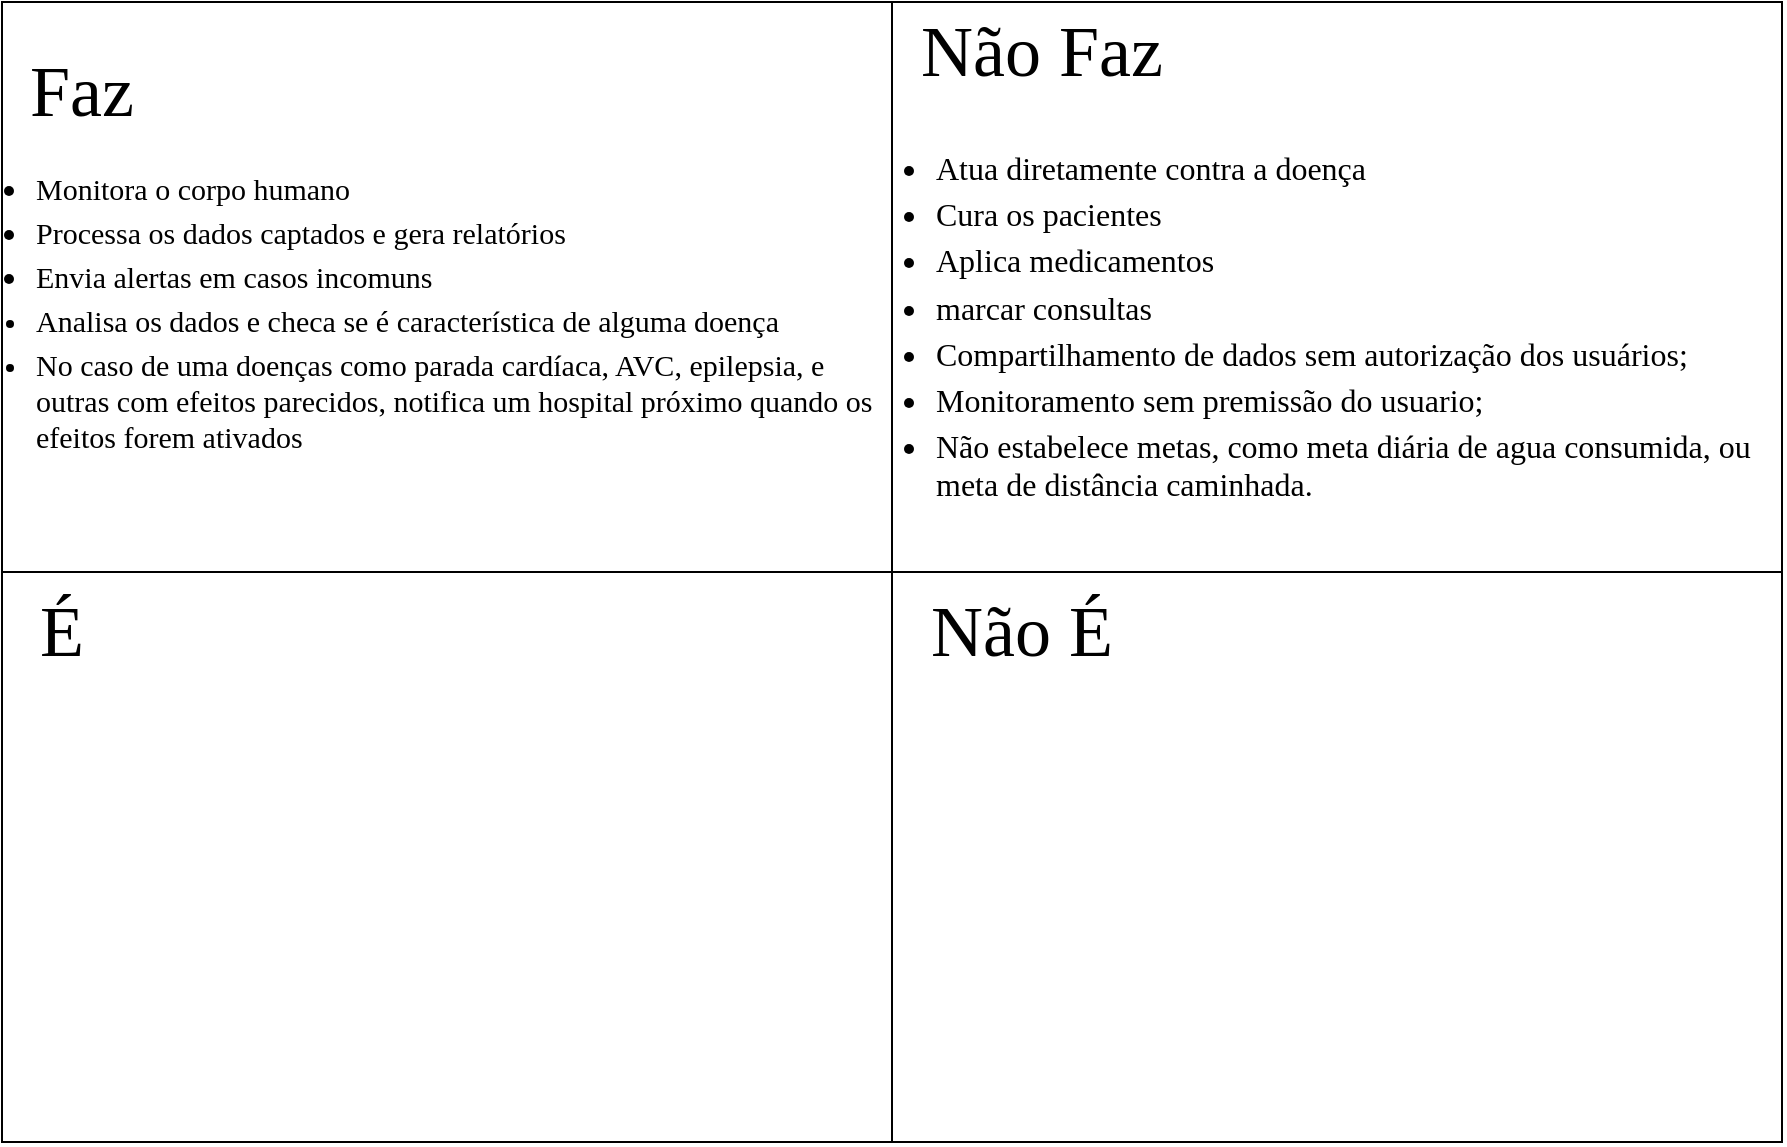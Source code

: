 <mxfile version="23.1.6" type="github">
  <diagram name="Page-1" id="7SzVyO7Qw_xMHKtwjRgV">
    <mxGraphModel dx="2261" dy="792" grid="1" gridSize="10" guides="1" tooltips="1" connect="1" arrows="1" fold="1" page="1" pageScale="1" pageWidth="827" pageHeight="1169" math="0" shadow="0">
      <root>
        <mxCell id="0" />
        <mxCell id="1" parent="0" />
        <mxCell id="vd82ChIToTFtdPqPkoJP-4" value="" style="rounded=0;whiteSpace=wrap;html=1;" vertex="1" parent="1">
          <mxGeometry x="-220" y="130" width="890" height="570" as="geometry" />
        </mxCell>
        <mxCell id="vd82ChIToTFtdPqPkoJP-3" value="&lt;font style=&quot;font-size: 36px;&quot;&gt;É&lt;/font&gt;" style="text;html=1;align=center;verticalAlign=middle;whiteSpace=wrap;rounded=0;fontFamily=Kalam;fontSource=https%3A%2F%2Ffonts.googleapis.com%2Fcss%3Ffamily%3DKalam;" vertex="1" parent="1">
          <mxGeometry x="-220" y="430" width="60" height="30" as="geometry" />
        </mxCell>
        <mxCell id="vd82ChIToTFtdPqPkoJP-5" value="" style="endArrow=none;html=1;rounded=0;entryX=0.5;entryY=0;entryDx=0;entryDy=0;exitX=0.5;exitY=1;exitDx=0;exitDy=0;" edge="1" parent="1" source="vd82ChIToTFtdPqPkoJP-4" target="vd82ChIToTFtdPqPkoJP-4">
          <mxGeometry width="50" height="50" relative="1" as="geometry">
            <mxPoint x="490" y="360" as="sourcePoint" />
            <mxPoint x="540" y="310" as="targetPoint" />
          </mxGeometry>
        </mxCell>
        <mxCell id="vd82ChIToTFtdPqPkoJP-6" value="" style="endArrow=none;html=1;rounded=0;entryX=1;entryY=0.5;entryDx=0;entryDy=0;exitX=0;exitY=0.5;exitDx=0;exitDy=0;" edge="1" parent="1" source="vd82ChIToTFtdPqPkoJP-4" target="vd82ChIToTFtdPqPkoJP-4">
          <mxGeometry width="50" height="50" relative="1" as="geometry">
            <mxPoint x="235" y="710" as="sourcePoint" />
            <mxPoint x="235" y="140" as="targetPoint" />
          </mxGeometry>
        </mxCell>
        <mxCell id="vd82ChIToTFtdPqPkoJP-8" value="&lt;font style=&quot;font-size: 36px;&quot;&gt;Não Faz&lt;br&gt;&lt;/font&gt;" style="text;html=1;align=center;verticalAlign=middle;whiteSpace=wrap;rounded=0;fontFamily=Kalam;fontSource=https%3A%2F%2Ffonts.googleapis.com%2Fcss%3Ffamily%3DKalam;" vertex="1" parent="1">
          <mxGeometry x="230" y="140" width="140" height="30" as="geometry" />
        </mxCell>
        <mxCell id="vd82ChIToTFtdPqPkoJP-10" value="&lt;font style=&quot;font-size: 36px;&quot;&gt;Faz&lt;/font&gt;" style="text;html=1;align=center;verticalAlign=middle;whiteSpace=wrap;rounded=0;fontFamily=Kalam;fontSource=https%3A%2F%2Ffonts.googleapis.com%2Fcss%3Ffamily%3DKalam;" vertex="1" parent="1">
          <mxGeometry x="-210" y="160" width="60" height="30" as="geometry" />
        </mxCell>
        <mxCell id="vd82ChIToTFtdPqPkoJP-12" value="&lt;font style=&quot;font-size: 36px;&quot;&gt;Não É&lt;br&gt;&lt;/font&gt;" style="text;html=1;align=center;verticalAlign=middle;whiteSpace=wrap;rounded=0;fontFamily=Kalam;fontSource=https%3A%2F%2Ffonts.googleapis.com%2Fcss%3Ffamily%3DKalam;" vertex="1" parent="1">
          <mxGeometry x="220" y="430" width="140" height="30" as="geometry" />
        </mxCell>
        <mxCell id="vd82ChIToTFtdPqPkoJP-13" value="&lt;ul style=&quot;margin: 4px 0px 0px 16px; padding: 0px; border: 0px; font-style: normal; vertical-align: baseline; list-style: outside; font-variant-ligatures: normal; font-variant-caps: normal; letter-spacing: normal; text-align: left; text-indent: 0px; text-transform: none; word-spacing: 0px; -webkit-text-stroke-width: 0px; text-decoration-thickness: initial; text-decoration-style: initial; text-decoration-color: initial; font-size: 15px;&quot;&gt;&lt;li style=&quot;margin: 0px 0px 4px; padding: 0px; border: 0px; font-style: inherit; vertical-align: baseline;&quot;&gt;&lt;font style=&quot;font-size: 15px;&quot; data-font-src=&quot;https://fonts.googleapis.com/css?family=Kalam&quot; face=&quot;Kalam&quot;&gt;&lt;span style=&quot;margin: 0px; padding: 0px; border: 0px; font-style: inherit; vertical-align: baseline; outline: 0px;&quot;&gt;Monitora o corpo humano&lt;/span&gt;&lt;span style=&quot;margin: 0px; padding: 0px; border: 0px; font-style: inherit; vertical-align: baseline; outline: 0px;&quot;&gt;&lt;/span&gt;&lt;/font&gt;&lt;/li&gt;&lt;li style=&quot;margin: 0px 0px 4px; padding: 0px; border: 0px; font-style: inherit; vertical-align: baseline;&quot;&gt;&lt;font data-font-src=&quot;https://fonts.googleapis.com/css?family=Kalam&quot; face=&quot;Kalam&quot; style=&quot;font-size: 15px;&quot;&gt;&lt;span style=&quot;margin: 0px; padding: 0px; border: 0px; font-style: inherit; vertical-align: baseline; outline: 0px;&quot;&gt;&lt;span style=&quot;margin: 0px; padding: 0px; border: 0px; font-style: inherit; vertical-align: baseline; outline: 0px;&quot;&gt;Processa os dados captados e gera relatórios&lt;/span&gt;&lt;/span&gt;&lt;/font&gt;&lt;/li&gt;&lt;li style=&quot;margin: 0px 0px 4px; padding: 0px; border: 0px; font-style: inherit; vertical-align: baseline;&quot;&gt;&lt;font data-font-src=&quot;https://fonts.googleapis.com/css?family=Kalam&quot; face=&quot;Kalam&quot; style=&quot;font-size: 15px;&quot;&gt;&lt;span style=&quot;margin: 0px; padding: 0px; border: 0px; font-style: inherit; vertical-align: baseline; outline: 0px;&quot;&gt;&lt;span style=&quot;margin: 0px; padding: 0px; border: 0px; font-style: inherit; vertical-align: baseline; outline: 0px;&quot;&gt;Envia alertas em casos incomuns&lt;/span&gt;&lt;/span&gt;&lt;/font&gt;&lt;/li&gt;&lt;/ul&gt;&lt;font style=&quot;font-size: 15px;&quot; face=&quot;lAAtDH0Apy5etyjpgEaU&quot;&gt;&lt;font style=&quot;font-size: 15px;&quot;&gt;&lt;span style=&quot;margin: 0px; padding: 0px; border: 0px; font-style: normal; vertical-align: baseline; outline: 0px; font-variant-ligatures: normal; font-variant-caps: normal; letter-spacing: normal; text-align: left; text-indent: 0px; text-transform: none; word-spacing: 0px; -webkit-text-stroke-width: 0px; text-decoration-thickness: initial; text-decoration-style: initial; text-decoration-color: initial;&quot;&gt;&lt;ul style=&quot;margin: 4px 0px 0px 16px; padding: 0px; border: 0px; font-style: inherit; vertical-align: baseline; list-style: outside;&quot;&gt;&lt;li style=&quot;margin: 0px 0px 4px; padding: 0px; border: 0px; font-style: inherit; vertical-align: baseline;&quot;&gt;&lt;span style=&quot;margin: 0px; padding: 0px; border: 0px; font-style: inherit; vertical-align: baseline; outline: 0px;&quot;&gt;&lt;span style=&quot;margin: 0px; padding: 0px; border: 0px; font-style: inherit; vertical-align: baseline; outline: 0px;&quot;&gt;&lt;font data-font-src=&quot;https://fonts.googleapis.com/css?family=Kalam&quot; face=&quot;Kalam&quot;&gt;Analisa os dados e checa se é característica de alguma doença&lt;/font&gt;&lt;/span&gt;&lt;/span&gt;&lt;/li&gt;&lt;/ul&gt;&lt;/span&gt;&lt;span style=&quot;margin: 0px; padding: 0px; border: 0px; font-style: normal; vertical-align: baseline; outline: 0px; font-variant-ligatures: normal; font-variant-caps: normal; letter-spacing: normal; text-align: left; text-indent: 0px; text-transform: none; word-spacing: 0px; -webkit-text-stroke-width: 0px; text-decoration-thickness: initial; text-decoration-style: initial; text-decoration-color: initial;&quot;&gt;&lt;/span&gt;&lt;/font&gt;&lt;span style=&quot;margin: 0px; padding: 0px; border: 0px; font-style: normal; vertical-align: baseline; outline: 0px; font-variant-ligatures: normal; font-variant-caps: normal; letter-spacing: normal; text-align: left; text-indent: 0px; text-transform: none; word-spacing: 0px; -webkit-text-stroke-width: 0px; text-decoration-thickness: initial; text-decoration-style: initial; text-decoration-color: initial;&quot;&gt;&lt;ul style=&quot;margin: 4px 0px 0px 16px; padding: 0px; border: 0px; font-style: inherit; vertical-align: baseline; list-style: outside;&quot;&gt;&lt;li style=&quot;margin: 0px 0px 4px; padding: 0px; border: 0px; font-style: inherit; vertical-align: baseline;&quot;&gt;&lt;font data-font-src=&quot;https://fonts.googleapis.com/css?family=Kalam&quot; face=&quot;Kalam&quot; style=&quot;font-size: 15px;&quot;&gt;&lt;span style=&quot;margin: 0px; padding: 0px; border: 0px; font-style: inherit; vertical-align: baseline; outline: 0px;&quot;&gt;&lt;span style=&quot;margin: 0px; padding: 0px; border: 0px; font-style: inherit; vertical-align: baseline; outline: 0px;&quot;&gt;No caso de uma doenças como parada cardíaca&lt;/span&gt;&lt;span style=&quot;margin: 0px; padding: 0px; border: 0px; font-style: inherit; vertical-align: baseline; outline: 0px;&quot;&gt;, AVC&lt;/span&gt;&lt;span style=&quot;margin: 0px; padding: 0px; border: 0px; font-style: inherit; vertical-align: baseline; outline: 0px;&quot;&gt;, epilepsia&lt;/span&gt;&lt;span style=&quot;margin: 0px; padding: 0px; border: 0px; font-style: inherit; vertical-align: baseline; outline: 0px;&quot;&gt;, e outras com efeitos parecidos&lt;/span&gt;&lt;span style=&quot;margin: 0px; padding: 0px; border: 0px; font-style: inherit; vertical-align: baseline; outline: 0px;&quot;&gt;, notifica um hospital próximo quando os efeitos forem ativados&lt;/span&gt;&lt;/span&gt;&lt;/font&gt;&lt;/li&gt;&lt;/ul&gt;&lt;/span&gt;&lt;/font&gt;" style="text;html=1;align=center;verticalAlign=middle;whiteSpace=wrap;rounded=0;labelBackgroundColor=default;" vertex="1" parent="1">
          <mxGeometry x="-220" y="205" width="440" height="160" as="geometry" />
        </mxCell>
        <mxCell id="vd82ChIToTFtdPqPkoJP-15" value="&lt;font face=&quot;Kalam&quot; data-font-src=&quot;https://fonts.googleapis.com/css?family=Kalam&quot;&gt;&lt;br&gt;&lt;/font&gt;&lt;ul style=&quot;margin: 4px 0px 0px 16px; padding: 0px; border: 0px; font-weight: 400; font-style: normal; font-size: 16px; vertical-align: baseline; list-style: outside; font-variant-ligatures: normal; font-variant-caps: normal; letter-spacing: normal; text-align: left; text-indent: 0px; text-transform: none; word-spacing: 0px; -webkit-text-stroke-width: 0px; text-decoration-thickness: initial; text-decoration-style: initial; text-decoration-color: initial;&quot;&gt;&lt;li style=&quot;margin: 0px 0px 4px; padding: 0px; border: 0px; font-weight: inherit; font-style: inherit; font-size: 16px; vertical-align: baseline;&quot;&gt;&lt;font data-font-src=&quot;https://fonts.googleapis.com/css?family=Kalam&quot; face=&quot;Kalam&quot;&gt;&lt;span style=&quot;margin: 0px; padding: 0px; border: 0px; font-weight: inherit; font-style: inherit; font-size: 16px; vertical-align: baseline; outline: 0px;&quot;&gt;&lt;span style=&quot;margin: 0px; padding: 0px; border: 0px; font-weight: inherit; font-style: inherit; font-size: 16px; vertical-align: baseline; outline: 0px;&quot;&gt;Atua diretamente contra a doença&lt;/span&gt;&lt;/span&gt;&lt;/font&gt;&lt;/li&gt;&lt;li style=&quot;margin: 0px 0px 4px; padding: 0px; border: 0px; font-weight: inherit; font-style: inherit; font-size: 16px; vertical-align: baseline;&quot;&gt;&lt;font data-font-src=&quot;https://fonts.googleapis.com/css?family=Kalam&quot; face=&quot;Kalam&quot;&gt;&lt;span style=&quot;margin: 0px; padding: 0px; border: 0px; font-weight: inherit; font-style: inherit; font-size: 16px; vertical-align: baseline; outline: 0px;&quot;&gt;&lt;span style=&quot;margin: 0px; padding: 0px; border: 0px; font-weight: inherit; font-style: inherit; font-size: 16px; vertical-align: baseline; outline: 0px;&quot;&gt;Cura os pacientes&lt;/span&gt;&lt;/span&gt;&lt;/font&gt;&lt;/li&gt;&lt;li style=&quot;margin: 0px 0px 4px; padding: 0px; border: 0px; font-weight: inherit; font-style: inherit; font-size: 16px; vertical-align: baseline;&quot;&gt;&lt;font data-font-src=&quot;https://fonts.googleapis.com/css?family=Kalam&quot; face=&quot;Kalam&quot;&gt;&lt;span style=&quot;margin: 0px; padding: 0px; border: 0px; font-weight: inherit; font-style: inherit; font-size: 16px; vertical-align: baseline; outline: 0px;&quot;&gt;&lt;span style=&quot;margin: 0px; padding: 0px; border: 0px; font-weight: inherit; font-style: inherit; font-size: 16px; vertical-align: baseline; outline: 0px;&quot;&gt;Aplica medicamentos&lt;/span&gt;&lt;/span&gt;&lt;/font&gt;&lt;/li&gt;&lt;li style=&quot;margin: 0px 0px 4px; padding: 0px; border: 0px; font-weight: inherit; font-style: inherit; font-size: 16px; vertical-align: baseline;&quot;&gt;&lt;font data-font-src=&quot;https://fonts.googleapis.com/css?family=Kalam&quot; face=&quot;Kalam&quot;&gt;&lt;span style=&quot;margin: 0px; padding: 0px; border: 0px; font-weight: inherit; font-style: inherit; font-size: 16px; vertical-align: baseline; outline: 0px;&quot;&gt;&lt;span style=&quot;margin: 0px; padding: 0px; border: 0px; font-weight: inherit; font-style: inherit; font-size: 16px; vertical-align: baseline; outline: 0px;&quot;&gt;marcar consultas&lt;/span&gt;&lt;/span&gt;&lt;/font&gt;&lt;/li&gt;&lt;li style=&quot;margin: 0px 0px 4px; padding: 0px; border: 0px; font-weight: inherit; font-style: inherit; font-size: 16px; vertical-align: baseline;&quot;&gt;&lt;font data-font-src=&quot;https://fonts.googleapis.com/css?family=Kalam&quot; face=&quot;Kalam&quot;&gt;&lt;span style=&quot;margin: 0px; padding: 0px; border: 0px; font-weight: inherit; font-style: inherit; font-size: 16px; vertical-align: baseline; outline: 0px;&quot;&gt;&lt;span style=&quot;margin: 0px; padding: 0px; border: 0px; font-weight: inherit; font-style: inherit; font-size: 16px; vertical-align: baseline; outline: 0px;&quot;&gt;Compartilhamento de dados sem autorização dos usuários&lt;/span&gt;&lt;span style=&quot;margin: 0px; padding: 0px; border: 0px; font-weight: inherit; font-style: inherit; font-size: 16px; vertical-align: baseline; outline: 0px;&quot;&gt;;&lt;/span&gt;&lt;/span&gt;&lt;/font&gt;&lt;/li&gt;&lt;li style=&quot;margin: 0px 0px 4px; padding: 0px; border: 0px; font-weight: inherit; font-style: inherit; font-size: 16px; vertical-align: baseline;&quot;&gt;&lt;font data-font-src=&quot;https://fonts.googleapis.com/css?family=Kalam&quot; face=&quot;Kalam&quot;&gt;&lt;span style=&quot;margin: 0px; padding: 0px; border: 0px; font-weight: inherit; font-style: inherit; font-size: 16px; vertical-align: baseline; outline: 0px;&quot;&gt;&lt;span style=&quot;margin: 0px; padding: 0px; border: 0px; font-weight: inherit; font-style: inherit; font-size: 16px; vertical-align: baseline; outline: 0px;&quot;&gt;Monitoramento sem premissão do usuario&lt;/span&gt;&lt;span style=&quot;margin: 0px; padding: 0px; border: 0px; font-weight: inherit; font-style: inherit; font-size: 16px; vertical-align: baseline; outline: 0px;&quot;&gt;;&lt;/span&gt;&lt;/span&gt;&lt;/font&gt;&lt;/li&gt;&lt;li style=&quot;margin: 0px 0px 4px; padding: 0px; border: 0px; font-weight: inherit; font-style: inherit; font-size: 16px; vertical-align: baseline;&quot;&gt;&lt;font data-font-src=&quot;https://fonts.googleapis.com/css?family=Kalam&quot; face=&quot;Kalam&quot;&gt;&lt;span style=&quot;margin: 0px; padding: 0px; border: 0px; font-weight: inherit; font-style: inherit; font-size: 16px; vertical-align: baseline; outline: 0px;&quot;&gt;&lt;span style=&quot;margin: 0px; padding: 0px; border: 0px; font-weight: inherit; font-style: inherit; font-size: 16px; vertical-align: baseline; outline: 0px;&quot;&gt;Não estabelece metas&lt;/span&gt;&lt;span style=&quot;margin: 0px; padding: 0px; border: 0px; font-weight: inherit; font-style: inherit; font-size: 16px; vertical-align: baseline; outline: 0px;&quot;&gt;, como meta diária de agua consumida&lt;/span&gt;&lt;span style=&quot;margin: 0px; padding: 0px; border: 0px; font-weight: inherit; font-style: inherit; font-size: 16px; vertical-align: baseline; outline: 0px;&quot;&gt;, ou meta de distância caminhada&lt;/span&gt;&lt;span style=&quot;margin: 0px; padding: 0px; border: 0px; font-weight: inherit; font-style: inherit; font-size: 16px; vertical-align: baseline; outline: 0px;&quot;&gt;.&lt;/span&gt;&lt;/span&gt;&lt;/font&gt;&lt;/li&gt;&lt;/ul&gt;" style="text;html=1;align=center;verticalAlign=middle;whiteSpace=wrap;rounded=0;fontColor=default;labelBackgroundColor=default;" vertex="1" parent="1">
          <mxGeometry x="230" y="180" width="440" height="210" as="geometry" />
        </mxCell>
      </root>
    </mxGraphModel>
  </diagram>
</mxfile>
